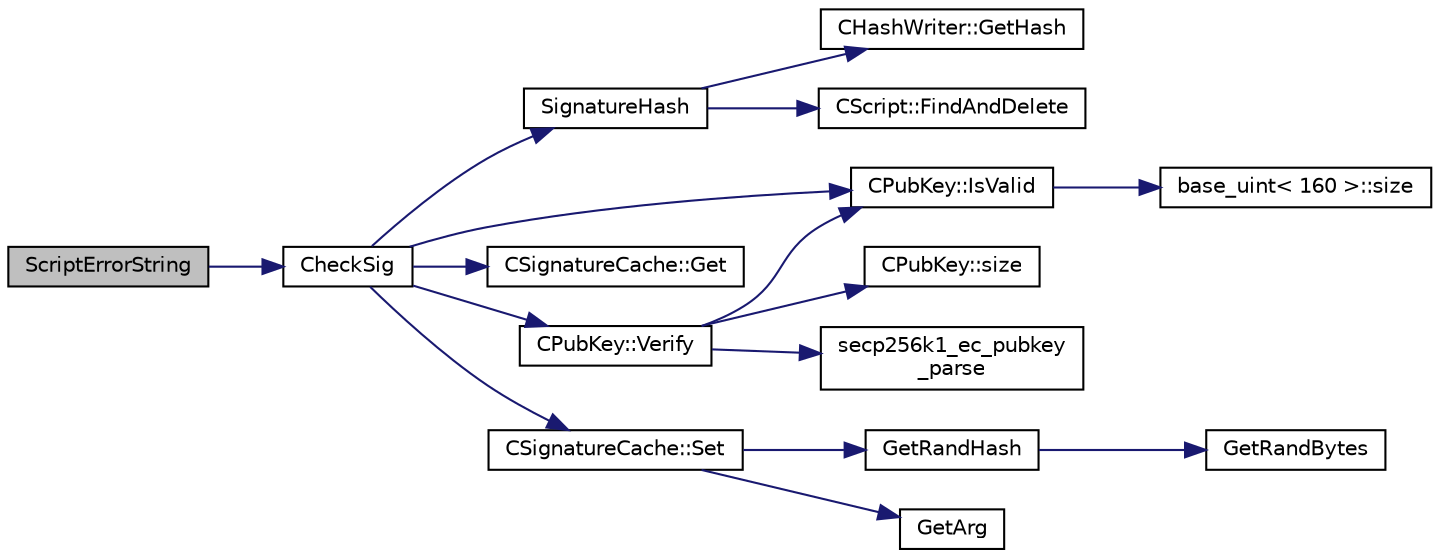 digraph "ScriptErrorString"
{
  edge [fontname="Helvetica",fontsize="10",labelfontname="Helvetica",labelfontsize="10"];
  node [fontname="Helvetica",fontsize="10",shape=record];
  rankdir="LR";
  Node346 [label="ScriptErrorString",height=0.2,width=0.4,color="black", fillcolor="grey75", style="filled", fontcolor="black"];
  Node346 -> Node347 [color="midnightblue",fontsize="10",style="solid",fontname="Helvetica"];
  Node347 [label="CheckSig",height=0.2,width=0.4,color="black", fillcolor="white", style="filled",URL="$script_8cpp.html#af1a7eb0123f11ad1154249f4a4c1a9d1"];
  Node347 -> Node348 [color="midnightblue",fontsize="10",style="solid",fontname="Helvetica"];
  Node348 [label="CPubKey::IsValid",height=0.2,width=0.4,color="black", fillcolor="white", style="filled",URL="$class_c_pub_key.html#a4fa94293cf8577fd039b9a133f6c7f30"];
  Node348 -> Node349 [color="midnightblue",fontsize="10",style="solid",fontname="Helvetica"];
  Node349 [label="base_uint\< 160 \>::size",height=0.2,width=0.4,color="black", fillcolor="white", style="filled",URL="$classbase__uint.html#a1f49b034e686269601ea89b0319b8004"];
  Node347 -> Node350 [color="midnightblue",fontsize="10",style="solid",fontname="Helvetica"];
  Node350 [label="SignatureHash",height=0.2,width=0.4,color="black", fillcolor="white", style="filled",URL="$script_8cpp.html#a4086161bb714485e7e3662d9b0ceed7d"];
  Node350 -> Node351 [color="midnightblue",fontsize="10",style="solid",fontname="Helvetica"];
  Node351 [label="CScript::FindAndDelete",height=0.2,width=0.4,color="black", fillcolor="white", style="filled",URL="$class_c_script.html#aad6e9f84fe8aa2d27a979f1bc2732463"];
  Node350 -> Node352 [color="midnightblue",fontsize="10",style="solid",fontname="Helvetica"];
  Node352 [label="CHashWriter::GetHash",height=0.2,width=0.4,color="black", fillcolor="white", style="filled",URL="$class_c_hash_writer.html#ae94a937211502eabf19477630090093a"];
  Node347 -> Node353 [color="midnightblue",fontsize="10",style="solid",fontname="Helvetica"];
  Node353 [label="CSignatureCache::Get",height=0.2,width=0.4,color="black", fillcolor="white", style="filled",URL="$class_c_signature_cache.html#a9c1dbf6b015d35145f058ace43eac107"];
  Node347 -> Node354 [color="midnightblue",fontsize="10",style="solid",fontname="Helvetica"];
  Node354 [label="CPubKey::Verify",height=0.2,width=0.4,color="black", fillcolor="white", style="filled",URL="$class_c_pub_key.html#a5b3fef213b227394ca9d0a1e3baa957e"];
  Node354 -> Node348 [color="midnightblue",fontsize="10",style="solid",fontname="Helvetica"];
  Node354 -> Node355 [color="midnightblue",fontsize="10",style="solid",fontname="Helvetica"];
  Node355 [label="secp256k1_ec_pubkey\l_parse",height=0.2,width=0.4,color="black", fillcolor="white", style="filled",URL="$secp256k1_8h.html#a4e5dc8952c9a7e791376505ef2023ca1",tooltip="Parse a variable-length public key into the pubkey object. "];
  Node354 -> Node356 [color="midnightblue",fontsize="10",style="solid",fontname="Helvetica"];
  Node356 [label="CPubKey::size",height=0.2,width=0.4,color="black", fillcolor="white", style="filled",URL="$class_c_pub_key.html#a6bb28fcf0a5f799c69f5b7269363b309"];
  Node347 -> Node357 [color="midnightblue",fontsize="10",style="solid",fontname="Helvetica"];
  Node357 [label="CSignatureCache::Set",height=0.2,width=0.4,color="black", fillcolor="white", style="filled",URL="$class_c_signature_cache.html#ac2e63052c7b13f73fa0f6f4624e29c07"];
  Node357 -> Node358 [color="midnightblue",fontsize="10",style="solid",fontname="Helvetica"];
  Node358 [label="GetArg",height=0.2,width=0.4,color="black", fillcolor="white", style="filled",URL="$util_8cpp.html#a24f685720bf40370e5bd2a192ad50cd8",tooltip="Return string argument or default value. "];
  Node357 -> Node359 [color="midnightblue",fontsize="10",style="solid",fontname="Helvetica"];
  Node359 [label="GetRandHash",height=0.2,width=0.4,color="black", fillcolor="white", style="filled",URL="$util_8cpp.html#af3aedae75efabb170337a497457f7ecf"];
  Node359 -> Node360 [color="midnightblue",fontsize="10",style="solid",fontname="Helvetica"];
  Node360 [label="GetRandBytes",height=0.2,width=0.4,color="black", fillcolor="white", style="filled",URL="$util_8cpp.html#acf52c2aa8213c7b15e26594a2264ed8a"];
}
